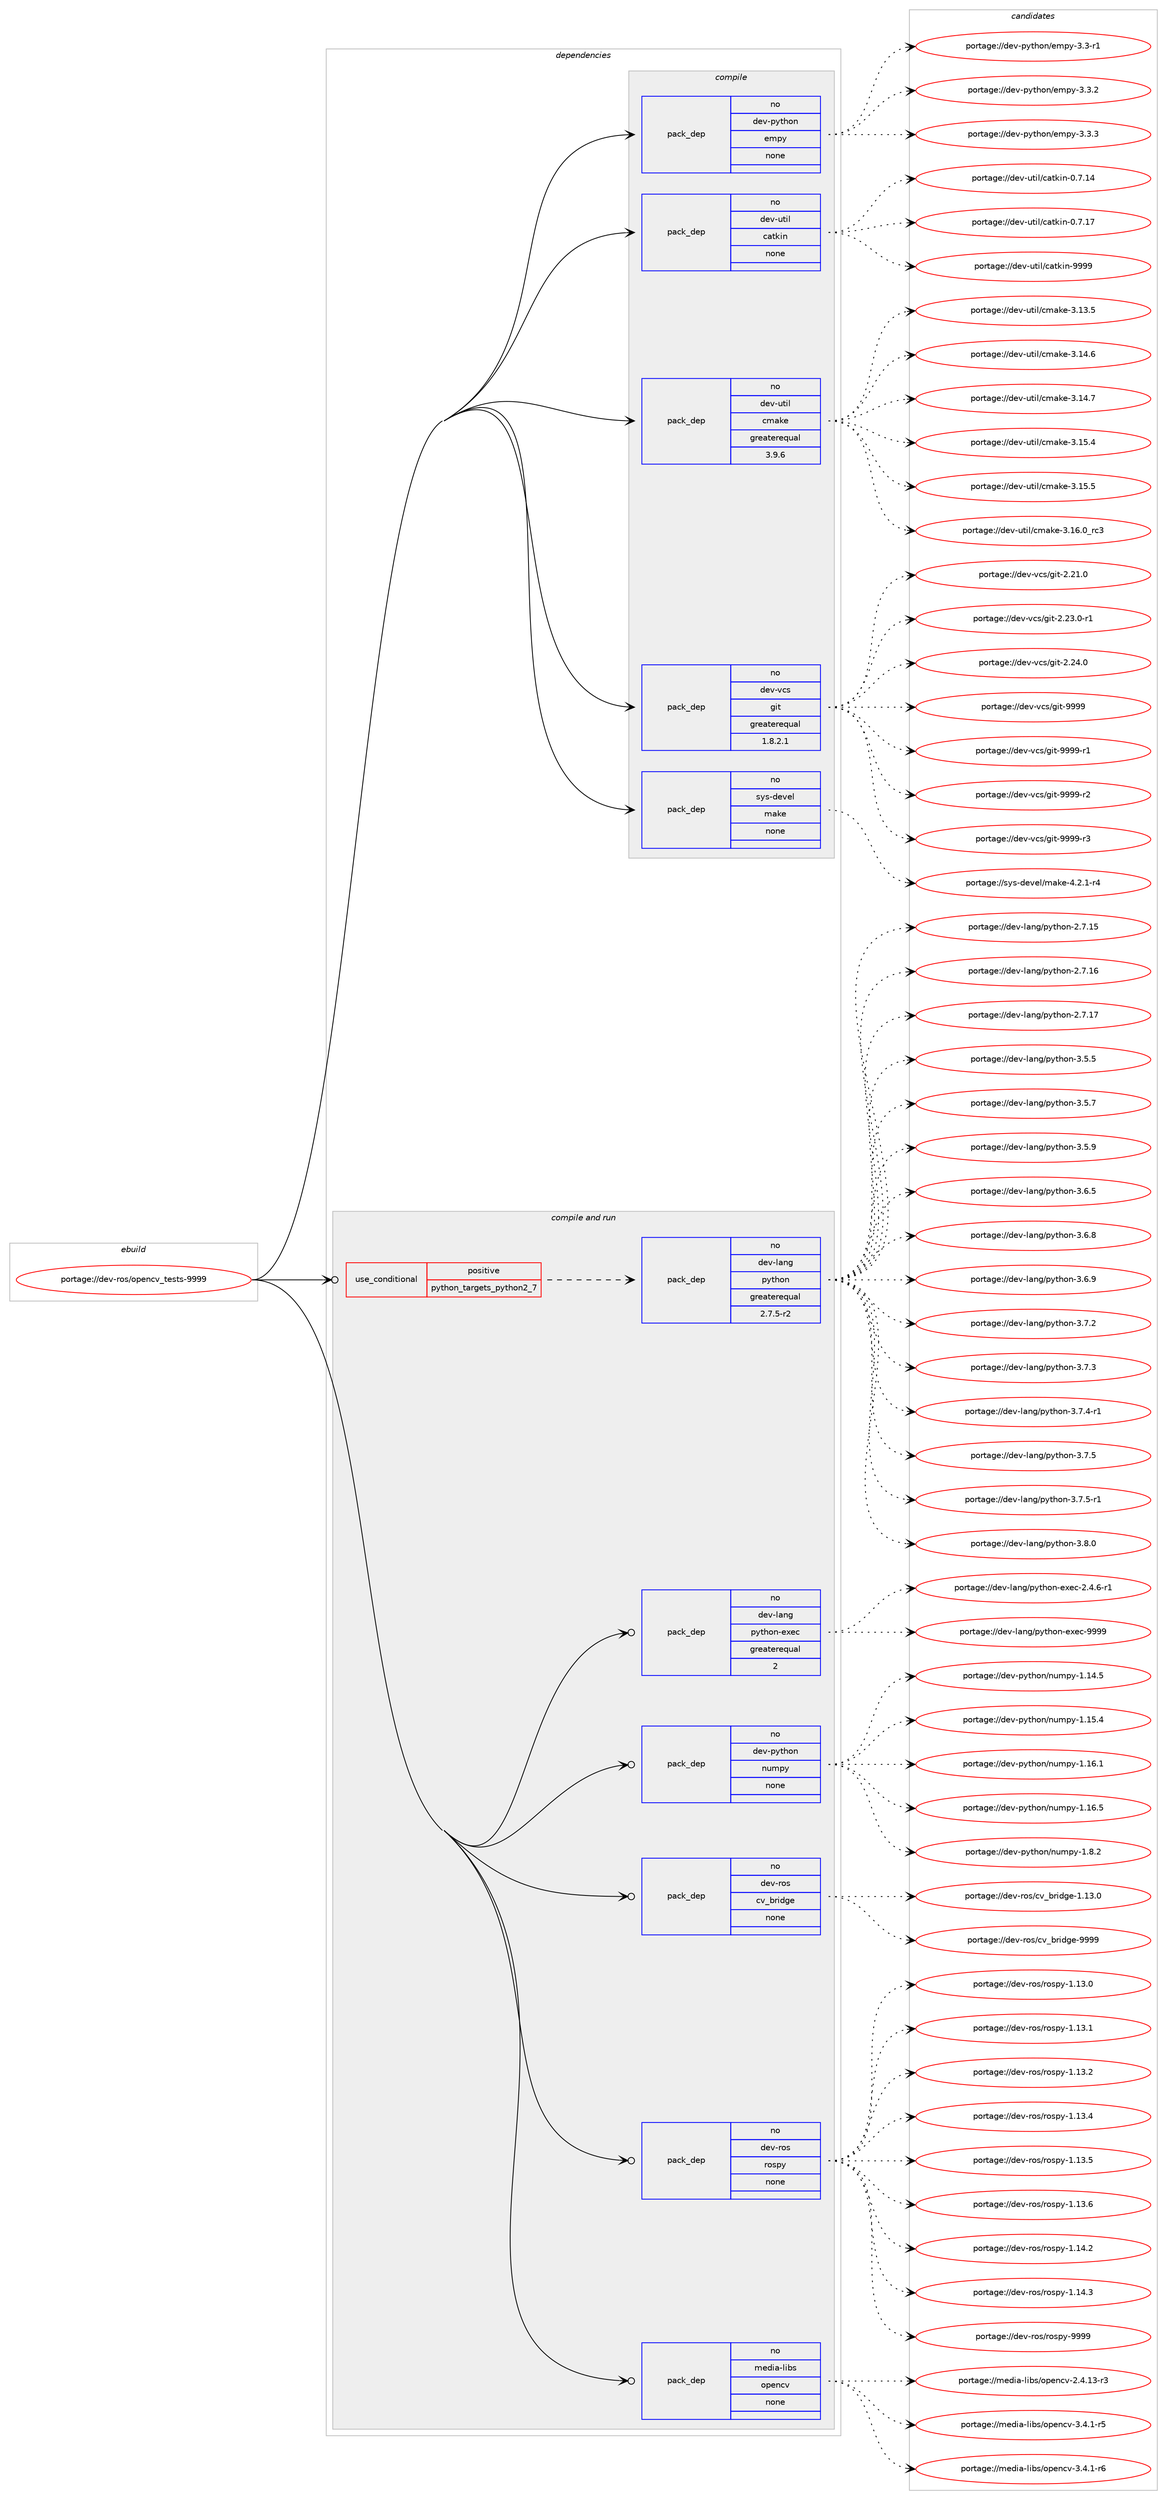 digraph prolog {

# *************
# Graph options
# *************

newrank=true;
concentrate=true;
compound=true;
graph [rankdir=LR,fontname=Helvetica,fontsize=10,ranksep=1.5];#, ranksep=2.5, nodesep=0.2];
edge  [arrowhead=vee];
node  [fontname=Helvetica,fontsize=10];

# **********
# The ebuild
# **********

subgraph cluster_leftcol {
color=gray;
rank=same;
label=<<i>ebuild</i>>;
id [label="portage://dev-ros/opencv_tests-9999", color=red, width=4, href="../dev-ros/opencv_tests-9999.svg"];
}

# ****************
# The dependencies
# ****************

subgraph cluster_midcol {
color=gray;
label=<<i>dependencies</i>>;
subgraph cluster_compile {
fillcolor="#eeeeee";
style=filled;
label=<<i>compile</i>>;
subgraph pack145808 {
dependency192611 [label=<<TABLE BORDER="0" CELLBORDER="1" CELLSPACING="0" CELLPADDING="4" WIDTH="220"><TR><TD ROWSPAN="6" CELLPADDING="30">pack_dep</TD></TR><TR><TD WIDTH="110">no</TD></TR><TR><TD>dev-python</TD></TR><TR><TD>empy</TD></TR><TR><TD>none</TD></TR><TR><TD></TD></TR></TABLE>>, shape=none, color=blue];
}
id:e -> dependency192611:w [weight=20,style="solid",arrowhead="vee"];
subgraph pack145809 {
dependency192612 [label=<<TABLE BORDER="0" CELLBORDER="1" CELLSPACING="0" CELLPADDING="4" WIDTH="220"><TR><TD ROWSPAN="6" CELLPADDING="30">pack_dep</TD></TR><TR><TD WIDTH="110">no</TD></TR><TR><TD>dev-util</TD></TR><TR><TD>catkin</TD></TR><TR><TD>none</TD></TR><TR><TD></TD></TR></TABLE>>, shape=none, color=blue];
}
id:e -> dependency192612:w [weight=20,style="solid",arrowhead="vee"];
subgraph pack145810 {
dependency192613 [label=<<TABLE BORDER="0" CELLBORDER="1" CELLSPACING="0" CELLPADDING="4" WIDTH="220"><TR><TD ROWSPAN="6" CELLPADDING="30">pack_dep</TD></TR><TR><TD WIDTH="110">no</TD></TR><TR><TD>dev-util</TD></TR><TR><TD>cmake</TD></TR><TR><TD>greaterequal</TD></TR><TR><TD>3.9.6</TD></TR></TABLE>>, shape=none, color=blue];
}
id:e -> dependency192613:w [weight=20,style="solid",arrowhead="vee"];
subgraph pack145811 {
dependency192614 [label=<<TABLE BORDER="0" CELLBORDER="1" CELLSPACING="0" CELLPADDING="4" WIDTH="220"><TR><TD ROWSPAN="6" CELLPADDING="30">pack_dep</TD></TR><TR><TD WIDTH="110">no</TD></TR><TR><TD>dev-vcs</TD></TR><TR><TD>git</TD></TR><TR><TD>greaterequal</TD></TR><TR><TD>1.8.2.1</TD></TR></TABLE>>, shape=none, color=blue];
}
id:e -> dependency192614:w [weight=20,style="solid",arrowhead="vee"];
subgraph pack145812 {
dependency192615 [label=<<TABLE BORDER="0" CELLBORDER="1" CELLSPACING="0" CELLPADDING="4" WIDTH="220"><TR><TD ROWSPAN="6" CELLPADDING="30">pack_dep</TD></TR><TR><TD WIDTH="110">no</TD></TR><TR><TD>sys-devel</TD></TR><TR><TD>make</TD></TR><TR><TD>none</TD></TR><TR><TD></TD></TR></TABLE>>, shape=none, color=blue];
}
id:e -> dependency192615:w [weight=20,style="solid",arrowhead="vee"];
}
subgraph cluster_compileandrun {
fillcolor="#eeeeee";
style=filled;
label=<<i>compile and run</i>>;
subgraph cond43375 {
dependency192616 [label=<<TABLE BORDER="0" CELLBORDER="1" CELLSPACING="0" CELLPADDING="4"><TR><TD ROWSPAN="3" CELLPADDING="10">use_conditional</TD></TR><TR><TD>positive</TD></TR><TR><TD>python_targets_python2_7</TD></TR></TABLE>>, shape=none, color=red];
subgraph pack145813 {
dependency192617 [label=<<TABLE BORDER="0" CELLBORDER="1" CELLSPACING="0" CELLPADDING="4" WIDTH="220"><TR><TD ROWSPAN="6" CELLPADDING="30">pack_dep</TD></TR><TR><TD WIDTH="110">no</TD></TR><TR><TD>dev-lang</TD></TR><TR><TD>python</TD></TR><TR><TD>greaterequal</TD></TR><TR><TD>2.7.5-r2</TD></TR></TABLE>>, shape=none, color=blue];
}
dependency192616:e -> dependency192617:w [weight=20,style="dashed",arrowhead="vee"];
}
id:e -> dependency192616:w [weight=20,style="solid",arrowhead="odotvee"];
subgraph pack145814 {
dependency192618 [label=<<TABLE BORDER="0" CELLBORDER="1" CELLSPACING="0" CELLPADDING="4" WIDTH="220"><TR><TD ROWSPAN="6" CELLPADDING="30">pack_dep</TD></TR><TR><TD WIDTH="110">no</TD></TR><TR><TD>dev-lang</TD></TR><TR><TD>python-exec</TD></TR><TR><TD>greaterequal</TD></TR><TR><TD>2</TD></TR></TABLE>>, shape=none, color=blue];
}
id:e -> dependency192618:w [weight=20,style="solid",arrowhead="odotvee"];
subgraph pack145815 {
dependency192619 [label=<<TABLE BORDER="0" CELLBORDER="1" CELLSPACING="0" CELLPADDING="4" WIDTH="220"><TR><TD ROWSPAN="6" CELLPADDING="30">pack_dep</TD></TR><TR><TD WIDTH="110">no</TD></TR><TR><TD>dev-python</TD></TR><TR><TD>numpy</TD></TR><TR><TD>none</TD></TR><TR><TD></TD></TR></TABLE>>, shape=none, color=blue];
}
id:e -> dependency192619:w [weight=20,style="solid",arrowhead="odotvee"];
subgraph pack145816 {
dependency192620 [label=<<TABLE BORDER="0" CELLBORDER="1" CELLSPACING="0" CELLPADDING="4" WIDTH="220"><TR><TD ROWSPAN="6" CELLPADDING="30">pack_dep</TD></TR><TR><TD WIDTH="110">no</TD></TR><TR><TD>dev-ros</TD></TR><TR><TD>cv_bridge</TD></TR><TR><TD>none</TD></TR><TR><TD></TD></TR></TABLE>>, shape=none, color=blue];
}
id:e -> dependency192620:w [weight=20,style="solid",arrowhead="odotvee"];
subgraph pack145817 {
dependency192621 [label=<<TABLE BORDER="0" CELLBORDER="1" CELLSPACING="0" CELLPADDING="4" WIDTH="220"><TR><TD ROWSPAN="6" CELLPADDING="30">pack_dep</TD></TR><TR><TD WIDTH="110">no</TD></TR><TR><TD>dev-ros</TD></TR><TR><TD>rospy</TD></TR><TR><TD>none</TD></TR><TR><TD></TD></TR></TABLE>>, shape=none, color=blue];
}
id:e -> dependency192621:w [weight=20,style="solid",arrowhead="odotvee"];
subgraph pack145818 {
dependency192622 [label=<<TABLE BORDER="0" CELLBORDER="1" CELLSPACING="0" CELLPADDING="4" WIDTH="220"><TR><TD ROWSPAN="6" CELLPADDING="30">pack_dep</TD></TR><TR><TD WIDTH="110">no</TD></TR><TR><TD>media-libs</TD></TR><TR><TD>opencv</TD></TR><TR><TD>none</TD></TR><TR><TD></TD></TR></TABLE>>, shape=none, color=blue];
}
id:e -> dependency192622:w [weight=20,style="solid",arrowhead="odotvee"];
}
subgraph cluster_run {
fillcolor="#eeeeee";
style=filled;
label=<<i>run</i>>;
}
}

# **************
# The candidates
# **************

subgraph cluster_choices {
rank=same;
color=gray;
label=<<i>candidates</i>>;

subgraph choice145808 {
color=black;
nodesep=1;
choiceportage1001011184511212111610411111047101109112121455146514511449 [label="portage://dev-python/empy-3.3-r1", color=red, width=4,href="../dev-python/empy-3.3-r1.svg"];
choiceportage1001011184511212111610411111047101109112121455146514650 [label="portage://dev-python/empy-3.3.2", color=red, width=4,href="../dev-python/empy-3.3.2.svg"];
choiceportage1001011184511212111610411111047101109112121455146514651 [label="portage://dev-python/empy-3.3.3", color=red, width=4,href="../dev-python/empy-3.3.3.svg"];
dependency192611:e -> choiceportage1001011184511212111610411111047101109112121455146514511449:w [style=dotted,weight="100"];
dependency192611:e -> choiceportage1001011184511212111610411111047101109112121455146514650:w [style=dotted,weight="100"];
dependency192611:e -> choiceportage1001011184511212111610411111047101109112121455146514651:w [style=dotted,weight="100"];
}
subgraph choice145809 {
color=black;
nodesep=1;
choiceportage1001011184511711610510847999711610710511045484655464952 [label="portage://dev-util/catkin-0.7.14", color=red, width=4,href="../dev-util/catkin-0.7.14.svg"];
choiceportage1001011184511711610510847999711610710511045484655464955 [label="portage://dev-util/catkin-0.7.17", color=red, width=4,href="../dev-util/catkin-0.7.17.svg"];
choiceportage100101118451171161051084799971161071051104557575757 [label="portage://dev-util/catkin-9999", color=red, width=4,href="../dev-util/catkin-9999.svg"];
dependency192612:e -> choiceportage1001011184511711610510847999711610710511045484655464952:w [style=dotted,weight="100"];
dependency192612:e -> choiceportage1001011184511711610510847999711610710511045484655464955:w [style=dotted,weight="100"];
dependency192612:e -> choiceportage100101118451171161051084799971161071051104557575757:w [style=dotted,weight="100"];
}
subgraph choice145810 {
color=black;
nodesep=1;
choiceportage1001011184511711610510847991099710710145514649514653 [label="portage://dev-util/cmake-3.13.5", color=red, width=4,href="../dev-util/cmake-3.13.5.svg"];
choiceportage1001011184511711610510847991099710710145514649524654 [label="portage://dev-util/cmake-3.14.6", color=red, width=4,href="../dev-util/cmake-3.14.6.svg"];
choiceportage1001011184511711610510847991099710710145514649524655 [label="portage://dev-util/cmake-3.14.7", color=red, width=4,href="../dev-util/cmake-3.14.7.svg"];
choiceportage1001011184511711610510847991099710710145514649534652 [label="portage://dev-util/cmake-3.15.4", color=red, width=4,href="../dev-util/cmake-3.15.4.svg"];
choiceportage1001011184511711610510847991099710710145514649534653 [label="portage://dev-util/cmake-3.15.5", color=red, width=4,href="../dev-util/cmake-3.15.5.svg"];
choiceportage1001011184511711610510847991099710710145514649544648951149951 [label="portage://dev-util/cmake-3.16.0_rc3", color=red, width=4,href="../dev-util/cmake-3.16.0_rc3.svg"];
dependency192613:e -> choiceportage1001011184511711610510847991099710710145514649514653:w [style=dotted,weight="100"];
dependency192613:e -> choiceportage1001011184511711610510847991099710710145514649524654:w [style=dotted,weight="100"];
dependency192613:e -> choiceportage1001011184511711610510847991099710710145514649524655:w [style=dotted,weight="100"];
dependency192613:e -> choiceportage1001011184511711610510847991099710710145514649534652:w [style=dotted,weight="100"];
dependency192613:e -> choiceportage1001011184511711610510847991099710710145514649534653:w [style=dotted,weight="100"];
dependency192613:e -> choiceportage1001011184511711610510847991099710710145514649544648951149951:w [style=dotted,weight="100"];
}
subgraph choice145811 {
color=black;
nodesep=1;
choiceportage10010111845118991154710310511645504650494648 [label="portage://dev-vcs/git-2.21.0", color=red, width=4,href="../dev-vcs/git-2.21.0.svg"];
choiceportage100101118451189911547103105116455046505146484511449 [label="portage://dev-vcs/git-2.23.0-r1", color=red, width=4,href="../dev-vcs/git-2.23.0-r1.svg"];
choiceportage10010111845118991154710310511645504650524648 [label="portage://dev-vcs/git-2.24.0", color=red, width=4,href="../dev-vcs/git-2.24.0.svg"];
choiceportage1001011184511899115471031051164557575757 [label="portage://dev-vcs/git-9999", color=red, width=4,href="../dev-vcs/git-9999.svg"];
choiceportage10010111845118991154710310511645575757574511449 [label="portage://dev-vcs/git-9999-r1", color=red, width=4,href="../dev-vcs/git-9999-r1.svg"];
choiceportage10010111845118991154710310511645575757574511450 [label="portage://dev-vcs/git-9999-r2", color=red, width=4,href="../dev-vcs/git-9999-r2.svg"];
choiceportage10010111845118991154710310511645575757574511451 [label="portage://dev-vcs/git-9999-r3", color=red, width=4,href="../dev-vcs/git-9999-r3.svg"];
dependency192614:e -> choiceportage10010111845118991154710310511645504650494648:w [style=dotted,weight="100"];
dependency192614:e -> choiceportage100101118451189911547103105116455046505146484511449:w [style=dotted,weight="100"];
dependency192614:e -> choiceportage10010111845118991154710310511645504650524648:w [style=dotted,weight="100"];
dependency192614:e -> choiceportage1001011184511899115471031051164557575757:w [style=dotted,weight="100"];
dependency192614:e -> choiceportage10010111845118991154710310511645575757574511449:w [style=dotted,weight="100"];
dependency192614:e -> choiceportage10010111845118991154710310511645575757574511450:w [style=dotted,weight="100"];
dependency192614:e -> choiceportage10010111845118991154710310511645575757574511451:w [style=dotted,weight="100"];
}
subgraph choice145812 {
color=black;
nodesep=1;
choiceportage1151211154510010111810110847109971071014552465046494511452 [label="portage://sys-devel/make-4.2.1-r4", color=red, width=4,href="../sys-devel/make-4.2.1-r4.svg"];
dependency192615:e -> choiceportage1151211154510010111810110847109971071014552465046494511452:w [style=dotted,weight="100"];
}
subgraph choice145813 {
color=black;
nodesep=1;
choiceportage10010111845108971101034711212111610411111045504655464953 [label="portage://dev-lang/python-2.7.15", color=red, width=4,href="../dev-lang/python-2.7.15.svg"];
choiceportage10010111845108971101034711212111610411111045504655464954 [label="portage://dev-lang/python-2.7.16", color=red, width=4,href="../dev-lang/python-2.7.16.svg"];
choiceportage10010111845108971101034711212111610411111045504655464955 [label="portage://dev-lang/python-2.7.17", color=red, width=4,href="../dev-lang/python-2.7.17.svg"];
choiceportage100101118451089711010347112121116104111110455146534653 [label="portage://dev-lang/python-3.5.5", color=red, width=4,href="../dev-lang/python-3.5.5.svg"];
choiceportage100101118451089711010347112121116104111110455146534655 [label="portage://dev-lang/python-3.5.7", color=red, width=4,href="../dev-lang/python-3.5.7.svg"];
choiceportage100101118451089711010347112121116104111110455146534657 [label="portage://dev-lang/python-3.5.9", color=red, width=4,href="../dev-lang/python-3.5.9.svg"];
choiceportage100101118451089711010347112121116104111110455146544653 [label="portage://dev-lang/python-3.6.5", color=red, width=4,href="../dev-lang/python-3.6.5.svg"];
choiceportage100101118451089711010347112121116104111110455146544656 [label="portage://dev-lang/python-3.6.8", color=red, width=4,href="../dev-lang/python-3.6.8.svg"];
choiceportage100101118451089711010347112121116104111110455146544657 [label="portage://dev-lang/python-3.6.9", color=red, width=4,href="../dev-lang/python-3.6.9.svg"];
choiceportage100101118451089711010347112121116104111110455146554650 [label="portage://dev-lang/python-3.7.2", color=red, width=4,href="../dev-lang/python-3.7.2.svg"];
choiceportage100101118451089711010347112121116104111110455146554651 [label="portage://dev-lang/python-3.7.3", color=red, width=4,href="../dev-lang/python-3.7.3.svg"];
choiceportage1001011184510897110103471121211161041111104551465546524511449 [label="portage://dev-lang/python-3.7.4-r1", color=red, width=4,href="../dev-lang/python-3.7.4-r1.svg"];
choiceportage100101118451089711010347112121116104111110455146554653 [label="portage://dev-lang/python-3.7.5", color=red, width=4,href="../dev-lang/python-3.7.5.svg"];
choiceportage1001011184510897110103471121211161041111104551465546534511449 [label="portage://dev-lang/python-3.7.5-r1", color=red, width=4,href="../dev-lang/python-3.7.5-r1.svg"];
choiceportage100101118451089711010347112121116104111110455146564648 [label="portage://dev-lang/python-3.8.0", color=red, width=4,href="../dev-lang/python-3.8.0.svg"];
dependency192617:e -> choiceportage10010111845108971101034711212111610411111045504655464953:w [style=dotted,weight="100"];
dependency192617:e -> choiceportage10010111845108971101034711212111610411111045504655464954:w [style=dotted,weight="100"];
dependency192617:e -> choiceportage10010111845108971101034711212111610411111045504655464955:w [style=dotted,weight="100"];
dependency192617:e -> choiceportage100101118451089711010347112121116104111110455146534653:w [style=dotted,weight="100"];
dependency192617:e -> choiceportage100101118451089711010347112121116104111110455146534655:w [style=dotted,weight="100"];
dependency192617:e -> choiceportage100101118451089711010347112121116104111110455146534657:w [style=dotted,weight="100"];
dependency192617:e -> choiceportage100101118451089711010347112121116104111110455146544653:w [style=dotted,weight="100"];
dependency192617:e -> choiceportage100101118451089711010347112121116104111110455146544656:w [style=dotted,weight="100"];
dependency192617:e -> choiceportage100101118451089711010347112121116104111110455146544657:w [style=dotted,weight="100"];
dependency192617:e -> choiceportage100101118451089711010347112121116104111110455146554650:w [style=dotted,weight="100"];
dependency192617:e -> choiceportage100101118451089711010347112121116104111110455146554651:w [style=dotted,weight="100"];
dependency192617:e -> choiceportage1001011184510897110103471121211161041111104551465546524511449:w [style=dotted,weight="100"];
dependency192617:e -> choiceportage100101118451089711010347112121116104111110455146554653:w [style=dotted,weight="100"];
dependency192617:e -> choiceportage1001011184510897110103471121211161041111104551465546534511449:w [style=dotted,weight="100"];
dependency192617:e -> choiceportage100101118451089711010347112121116104111110455146564648:w [style=dotted,weight="100"];
}
subgraph choice145814 {
color=black;
nodesep=1;
choiceportage10010111845108971101034711212111610411111045101120101994550465246544511449 [label="portage://dev-lang/python-exec-2.4.6-r1", color=red, width=4,href="../dev-lang/python-exec-2.4.6-r1.svg"];
choiceportage10010111845108971101034711212111610411111045101120101994557575757 [label="portage://dev-lang/python-exec-9999", color=red, width=4,href="../dev-lang/python-exec-9999.svg"];
dependency192618:e -> choiceportage10010111845108971101034711212111610411111045101120101994550465246544511449:w [style=dotted,weight="100"];
dependency192618:e -> choiceportage10010111845108971101034711212111610411111045101120101994557575757:w [style=dotted,weight="100"];
}
subgraph choice145815 {
color=black;
nodesep=1;
choiceportage100101118451121211161041111104711011710911212145494649524653 [label="portage://dev-python/numpy-1.14.5", color=red, width=4,href="../dev-python/numpy-1.14.5.svg"];
choiceportage100101118451121211161041111104711011710911212145494649534652 [label="portage://dev-python/numpy-1.15.4", color=red, width=4,href="../dev-python/numpy-1.15.4.svg"];
choiceportage100101118451121211161041111104711011710911212145494649544649 [label="portage://dev-python/numpy-1.16.1", color=red, width=4,href="../dev-python/numpy-1.16.1.svg"];
choiceportage100101118451121211161041111104711011710911212145494649544653 [label="portage://dev-python/numpy-1.16.5", color=red, width=4,href="../dev-python/numpy-1.16.5.svg"];
choiceportage1001011184511212111610411111047110117109112121454946564650 [label="portage://dev-python/numpy-1.8.2", color=red, width=4,href="../dev-python/numpy-1.8.2.svg"];
dependency192619:e -> choiceportage100101118451121211161041111104711011710911212145494649524653:w [style=dotted,weight="100"];
dependency192619:e -> choiceportage100101118451121211161041111104711011710911212145494649534652:w [style=dotted,weight="100"];
dependency192619:e -> choiceportage100101118451121211161041111104711011710911212145494649544649:w [style=dotted,weight="100"];
dependency192619:e -> choiceportage100101118451121211161041111104711011710911212145494649544653:w [style=dotted,weight="100"];
dependency192619:e -> choiceportage1001011184511212111610411111047110117109112121454946564650:w [style=dotted,weight="100"];
}
subgraph choice145816 {
color=black;
nodesep=1;
choiceportage100101118451141111154799118959811410510010310145494649514648 [label="portage://dev-ros/cv_bridge-1.13.0", color=red, width=4,href="../dev-ros/cv_bridge-1.13.0.svg"];
choiceportage10010111845114111115479911895981141051001031014557575757 [label="portage://dev-ros/cv_bridge-9999", color=red, width=4,href="../dev-ros/cv_bridge-9999.svg"];
dependency192620:e -> choiceportage100101118451141111154799118959811410510010310145494649514648:w [style=dotted,weight="100"];
dependency192620:e -> choiceportage10010111845114111115479911895981141051001031014557575757:w [style=dotted,weight="100"];
}
subgraph choice145817 {
color=black;
nodesep=1;
choiceportage100101118451141111154711411111511212145494649514648 [label="portage://dev-ros/rospy-1.13.0", color=red, width=4,href="../dev-ros/rospy-1.13.0.svg"];
choiceportage100101118451141111154711411111511212145494649514649 [label="portage://dev-ros/rospy-1.13.1", color=red, width=4,href="../dev-ros/rospy-1.13.1.svg"];
choiceportage100101118451141111154711411111511212145494649514650 [label="portage://dev-ros/rospy-1.13.2", color=red, width=4,href="../dev-ros/rospy-1.13.2.svg"];
choiceportage100101118451141111154711411111511212145494649514652 [label="portage://dev-ros/rospy-1.13.4", color=red, width=4,href="../dev-ros/rospy-1.13.4.svg"];
choiceportage100101118451141111154711411111511212145494649514653 [label="portage://dev-ros/rospy-1.13.5", color=red, width=4,href="../dev-ros/rospy-1.13.5.svg"];
choiceportage100101118451141111154711411111511212145494649514654 [label="portage://dev-ros/rospy-1.13.6", color=red, width=4,href="../dev-ros/rospy-1.13.6.svg"];
choiceportage100101118451141111154711411111511212145494649524650 [label="portage://dev-ros/rospy-1.14.2", color=red, width=4,href="../dev-ros/rospy-1.14.2.svg"];
choiceportage100101118451141111154711411111511212145494649524651 [label="portage://dev-ros/rospy-1.14.3", color=red, width=4,href="../dev-ros/rospy-1.14.3.svg"];
choiceportage10010111845114111115471141111151121214557575757 [label="portage://dev-ros/rospy-9999", color=red, width=4,href="../dev-ros/rospy-9999.svg"];
dependency192621:e -> choiceportage100101118451141111154711411111511212145494649514648:w [style=dotted,weight="100"];
dependency192621:e -> choiceportage100101118451141111154711411111511212145494649514649:w [style=dotted,weight="100"];
dependency192621:e -> choiceportage100101118451141111154711411111511212145494649514650:w [style=dotted,weight="100"];
dependency192621:e -> choiceportage100101118451141111154711411111511212145494649514652:w [style=dotted,weight="100"];
dependency192621:e -> choiceportage100101118451141111154711411111511212145494649514653:w [style=dotted,weight="100"];
dependency192621:e -> choiceportage100101118451141111154711411111511212145494649514654:w [style=dotted,weight="100"];
dependency192621:e -> choiceportage100101118451141111154711411111511212145494649524650:w [style=dotted,weight="100"];
dependency192621:e -> choiceportage100101118451141111154711411111511212145494649524651:w [style=dotted,weight="100"];
dependency192621:e -> choiceportage10010111845114111115471141111151121214557575757:w [style=dotted,weight="100"];
}
subgraph choice145818 {
color=black;
nodesep=1;
choiceportage1091011001059745108105981154711111210111099118455046524649514511451 [label="portage://media-libs/opencv-2.4.13-r3", color=red, width=4,href="../media-libs/opencv-2.4.13-r3.svg"];
choiceportage10910110010597451081059811547111112101110991184551465246494511453 [label="portage://media-libs/opencv-3.4.1-r5", color=red, width=4,href="../media-libs/opencv-3.4.1-r5.svg"];
choiceportage10910110010597451081059811547111112101110991184551465246494511454 [label="portage://media-libs/opencv-3.4.1-r6", color=red, width=4,href="../media-libs/opencv-3.4.1-r6.svg"];
dependency192622:e -> choiceportage1091011001059745108105981154711111210111099118455046524649514511451:w [style=dotted,weight="100"];
dependency192622:e -> choiceportage10910110010597451081059811547111112101110991184551465246494511453:w [style=dotted,weight="100"];
dependency192622:e -> choiceportage10910110010597451081059811547111112101110991184551465246494511454:w [style=dotted,weight="100"];
}
}

}
